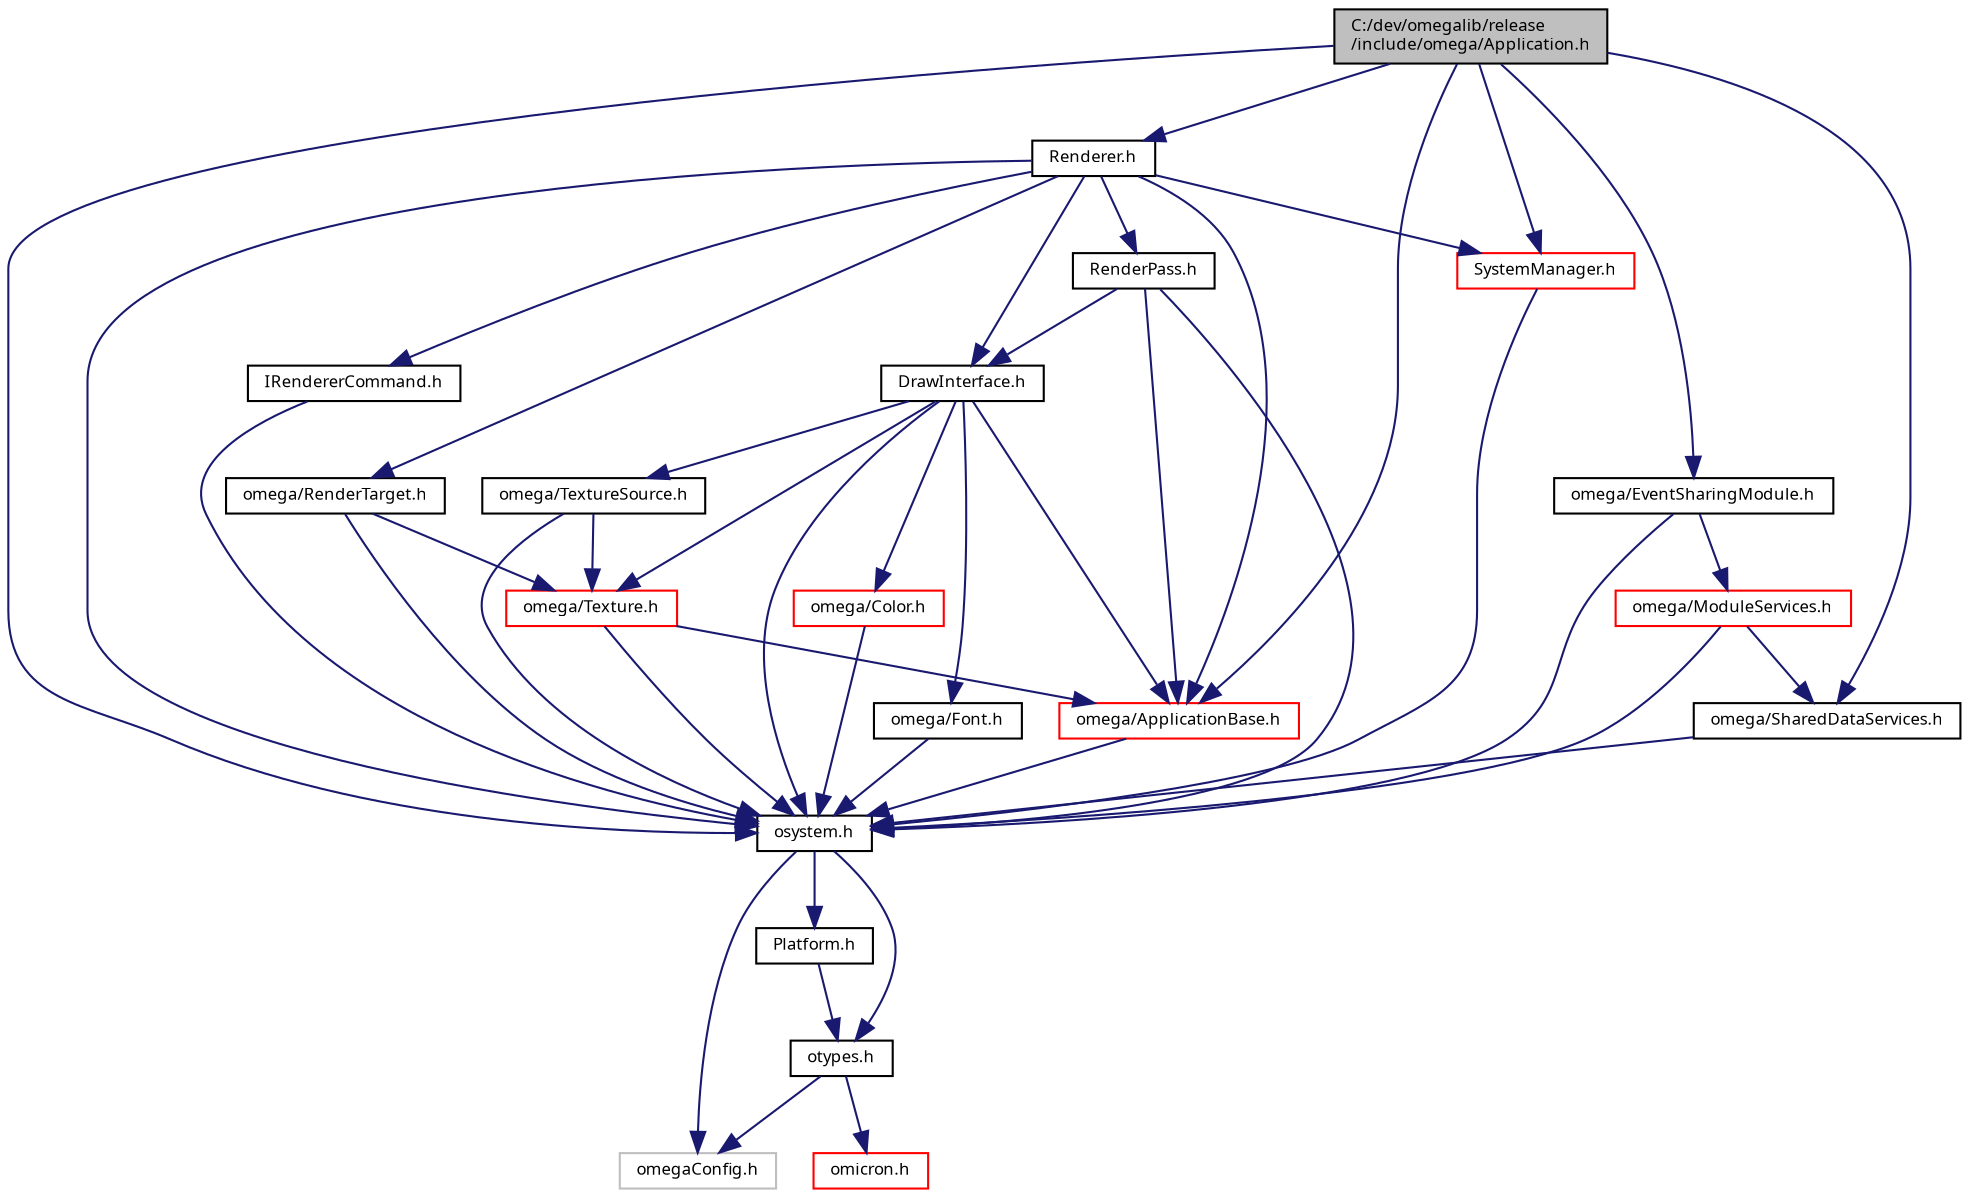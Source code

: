 digraph "C:/dev/omegalib/release/include/omega/Application.h"
{
  bgcolor="transparent";
  edge [fontname="FreeSans.ttf",fontsize="8",labelfontname="FreeSans.ttf",labelfontsize="8"];
  node [fontname="FreeSans.ttf",fontsize="8",shape=record];
  Node1 [label="C:/dev/omegalib/release\l/include/omega/Application.h",height=0.2,width=0.4,color="black", fillcolor="grey75", style="filled", fontcolor="black"];
  Node1 -> Node2 [color="midnightblue",fontsize="8",style="solid",fontname="FreeSans.ttf"];
  Node2 [label="osystem.h",height=0.2,width=0.4,color="black",URL="$include_2omega_2osystem_8h.html"];
  Node2 -> Node3 [color="midnightblue",fontsize="8",style="solid",fontname="FreeSans.ttf"];
  Node3 [label="omegaConfig.h",height=0.2,width=0.4,color="grey75"];
  Node2 -> Node4 [color="midnightblue",fontsize="8",style="solid",fontname="FreeSans.ttf"];
  Node4 [label="otypes.h",height=0.2,width=0.4,color="black",URL="$include_2omega_2otypes_8h.html"];
  Node4 -> Node3 [color="midnightblue",fontsize="8",style="solid",fontname="FreeSans.ttf"];
  Node4 -> Node5 [color="midnightblue",fontsize="8",style="solid",fontname="FreeSans.ttf"];
  Node5 [label="omicron.h",height=0.2,width=0.4,color="red",URL="$omicron_8h.html"];
  Node2 -> Node6 [color="midnightblue",fontsize="8",style="solid",fontname="FreeSans.ttf"];
  Node6 [label="Platform.h",height=0.2,width=0.4,color="black",URL="$_platform_8h.html"];
  Node6 -> Node4 [color="midnightblue",fontsize="8",style="solid",fontname="FreeSans.ttf"];
  Node1 -> Node7 [color="midnightblue",fontsize="8",style="solid",fontname="FreeSans.ttf"];
  Node7 [label="Renderer.h",height=0.2,width=0.4,color="black",URL="$_renderer_8h.html"];
  Node7 -> Node2 [color="midnightblue",fontsize="8",style="solid",fontname="FreeSans.ttf"];
  Node7 -> Node8 [color="midnightblue",fontsize="8",style="solid",fontname="FreeSans.ttf"];
  Node8 [label="IRendererCommand.h",height=0.2,width=0.4,color="black",URL="$_i_renderer_command_8h.html"];
  Node8 -> Node2 [color="midnightblue",fontsize="8",style="solid",fontname="FreeSans.ttf"];
  Node7 -> Node9 [color="midnightblue",fontsize="8",style="solid",fontname="FreeSans.ttf"];
  Node9 [label="DrawInterface.h",height=0.2,width=0.4,color="black",URL="$_draw_interface_8h.html"];
  Node9 -> Node2 [color="midnightblue",fontsize="8",style="solid",fontname="FreeSans.ttf"];
  Node9 -> Node10 [color="midnightblue",fontsize="8",style="solid",fontname="FreeSans.ttf"];
  Node10 [label="omega/Color.h",height=0.2,width=0.4,color="red",URL="$_color_8h.html"];
  Node10 -> Node2 [color="midnightblue",fontsize="8",style="solid",fontname="FreeSans.ttf"];
  Node9 -> Node11 [color="midnightblue",fontsize="8",style="solid",fontname="FreeSans.ttf"];
  Node11 [label="omega/Font.h",height=0.2,width=0.4,color="black",URL="$_font_8h.html"];
  Node11 -> Node2 [color="midnightblue",fontsize="8",style="solid",fontname="FreeSans.ttf"];
  Node9 -> Node12 [color="midnightblue",fontsize="8",style="solid",fontname="FreeSans.ttf"];
  Node12 [label="omega/ApplicationBase.h",height=0.2,width=0.4,color="red",URL="$_application_base_8h.html"];
  Node12 -> Node2 [color="midnightblue",fontsize="8",style="solid",fontname="FreeSans.ttf"];
  Node9 -> Node13 [color="midnightblue",fontsize="8",style="solid",fontname="FreeSans.ttf"];
  Node13 [label="omega/Texture.h",height=0.2,width=0.4,color="red",URL="$_texture_8h.html"];
  Node13 -> Node2 [color="midnightblue",fontsize="8",style="solid",fontname="FreeSans.ttf"];
  Node13 -> Node12 [color="midnightblue",fontsize="8",style="solid",fontname="FreeSans.ttf"];
  Node9 -> Node14 [color="midnightblue",fontsize="8",style="solid",fontname="FreeSans.ttf"];
  Node14 [label="omega/TextureSource.h",height=0.2,width=0.4,color="black",URL="$_texture_source_8h.html"];
  Node14 -> Node2 [color="midnightblue",fontsize="8",style="solid",fontname="FreeSans.ttf"];
  Node14 -> Node13 [color="midnightblue",fontsize="8",style="solid",fontname="FreeSans.ttf"];
  Node7 -> Node15 [color="midnightblue",fontsize="8",style="solid",fontname="FreeSans.ttf"];
  Node15 [label="RenderPass.h",height=0.2,width=0.4,color="black",URL="$_render_pass_8h.html"];
  Node15 -> Node2 [color="midnightblue",fontsize="8",style="solid",fontname="FreeSans.ttf"];
  Node15 -> Node12 [color="midnightblue",fontsize="8",style="solid",fontname="FreeSans.ttf"];
  Node15 -> Node9 [color="midnightblue",fontsize="8",style="solid",fontname="FreeSans.ttf"];
  Node7 -> Node12 [color="midnightblue",fontsize="8",style="solid",fontname="FreeSans.ttf"];
  Node7 -> Node16 [color="midnightblue",fontsize="8",style="solid",fontname="FreeSans.ttf"];
  Node16 [label="SystemManager.h",height=0.2,width=0.4,color="red",URL="$_system_manager_8h.html"];
  Node16 -> Node2 [color="midnightblue",fontsize="8",style="solid",fontname="FreeSans.ttf"];
  Node7 -> Node17 [color="midnightblue",fontsize="8",style="solid",fontname="FreeSans.ttf"];
  Node17 [label="omega/RenderTarget.h",height=0.2,width=0.4,color="black",URL="$_render_target_8h.html"];
  Node17 -> Node2 [color="midnightblue",fontsize="8",style="solid",fontname="FreeSans.ttf"];
  Node17 -> Node13 [color="midnightblue",fontsize="8",style="solid",fontname="FreeSans.ttf"];
  Node1 -> Node12 [color="midnightblue",fontsize="8",style="solid",fontname="FreeSans.ttf"];
  Node1 -> Node16 [color="midnightblue",fontsize="8",style="solid",fontname="FreeSans.ttf"];
  Node1 -> Node18 [color="midnightblue",fontsize="8",style="solid",fontname="FreeSans.ttf"];
  Node18 [label="omega/SharedDataServices.h",height=0.2,width=0.4,color="black",URL="$_shared_data_services_8h.html"];
  Node18 -> Node2 [color="midnightblue",fontsize="8",style="solid",fontname="FreeSans.ttf"];
  Node1 -> Node19 [color="midnightblue",fontsize="8",style="solid",fontname="FreeSans.ttf"];
  Node19 [label="omega/EventSharingModule.h",height=0.2,width=0.4,color="black",URL="$_event_sharing_module_8h.html"];
  Node19 -> Node2 [color="midnightblue",fontsize="8",style="solid",fontname="FreeSans.ttf"];
  Node19 -> Node20 [color="midnightblue",fontsize="8",style="solid",fontname="FreeSans.ttf"];
  Node20 [label="omega/ModuleServices.h",height=0.2,width=0.4,color="red",URL="$_module_services_8h.html"];
  Node20 -> Node2 [color="midnightblue",fontsize="8",style="solid",fontname="FreeSans.ttf"];
  Node20 -> Node18 [color="midnightblue",fontsize="8",style="solid",fontname="FreeSans.ttf"];
}
